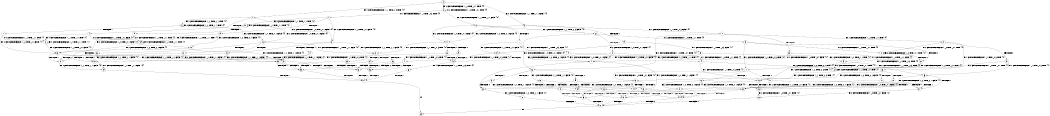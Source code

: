 digraph BCG {
size = "7, 10.5";
center = TRUE;
node [shape = circle];
0 [peripheries = 2];
0 -> 1 [label = "EX !1 !ATOMIC_EXCH_BRANCH (1, +1, TRUE, +0, 3, TRUE) !{0}"];
0 -> 2 [label = "EX !2 !ATOMIC_EXCH_BRANCH (1, +0, TRUE, +0, 1, TRUE) !{0}"];
0 -> 3 [label = "EX !0 !ATOMIC_EXCH_BRANCH (1, +1, TRUE, +1, 1, FALSE) !{0}"];
1 -> 4 [label = "TERMINATE !1"];
1 -> 5 [label = "EX !2 !ATOMIC_EXCH_BRANCH (1, +0, TRUE, +0, 1, FALSE) !{0}"];
1 -> 6 [label = "EX !0 !ATOMIC_EXCH_BRANCH (1, +1, TRUE, +1, 1, TRUE) !{0}"];
2 -> 7 [label = "EX !1 !ATOMIC_EXCH_BRANCH (1, +1, TRUE, +0, 3, TRUE) !{0}"];
2 -> 8 [label = "EX !0 !ATOMIC_EXCH_BRANCH (1, +1, TRUE, +1, 1, FALSE) !{0}"];
2 -> 2 [label = "EX !2 !ATOMIC_EXCH_BRANCH (1, +0, TRUE, +0, 1, TRUE) !{0}"];
3 -> 9 [label = "TERMINATE !0"];
3 -> 10 [label = "EX !1 !ATOMIC_EXCH_BRANCH (1, +1, TRUE, +0, 3, FALSE) !{0}"];
3 -> 11 [label = "EX !2 !ATOMIC_EXCH_BRANCH (1, +0, TRUE, +0, 1, FALSE) !{0}"];
4 -> 12 [label = "EX !2 !ATOMIC_EXCH_BRANCH (1, +0, TRUE, +0, 1, FALSE) !{1}"];
4 -> 13 [label = "EX !0 !ATOMIC_EXCH_BRANCH (1, +1, TRUE, +1, 1, TRUE) !{1}"];
5 -> 14 [label = "TERMINATE !1"];
5 -> 15 [label = "TERMINATE !2"];
5 -> 16 [label = "EX !0 !ATOMIC_EXCH_BRANCH (1, +1, TRUE, +1, 1, FALSE) !{0}"];
6 -> 17 [label = "TERMINATE !1"];
6 -> 18 [label = "EX !2 !ATOMIC_EXCH_BRANCH (1, +0, TRUE, +0, 1, FALSE) !{0}"];
6 -> 6 [label = "EX !0 !ATOMIC_EXCH_BRANCH (1, +1, TRUE, +1, 1, TRUE) !{0}"];
7 -> 19 [label = "TERMINATE !1"];
7 -> 20 [label = "EX !0 !ATOMIC_EXCH_BRANCH (1, +1, TRUE, +1, 1, TRUE) !{0}"];
7 -> 5 [label = "EX !2 !ATOMIC_EXCH_BRANCH (1, +0, TRUE, +0, 1, FALSE) !{0}"];
8 -> 21 [label = "TERMINATE !0"];
8 -> 22 [label = "EX !1 !ATOMIC_EXCH_BRANCH (1, +1, TRUE, +0, 3, FALSE) !{0}"];
8 -> 11 [label = "EX !2 !ATOMIC_EXCH_BRANCH (1, +0, TRUE, +0, 1, FALSE) !{0}"];
9 -> 23 [label = "EX !1 !ATOMIC_EXCH_BRANCH (1, +1, TRUE, +0, 3, FALSE) !{1}"];
9 -> 24 [label = "EX !2 !ATOMIC_EXCH_BRANCH (1, +0, TRUE, +0, 1, FALSE) !{1}"];
10 -> 25 [label = "TERMINATE !0"];
10 -> 26 [label = "EX !2 !ATOMIC_EXCH_BRANCH (1, +0, TRUE, +0, 1, FALSE) !{0}"];
10 -> 27 [label = "EX !1 !ATOMIC_EXCH_BRANCH (1, +0, TRUE, +1, 1, TRUE) !{0}"];
11 -> 28 [label = "TERMINATE !2"];
11 -> 29 [label = "TERMINATE !0"];
11 -> 16 [label = "EX !1 !ATOMIC_EXCH_BRANCH (1, +1, TRUE, +0, 3, TRUE) !{0}"];
12 -> 30 [label = "TERMINATE !2"];
12 -> 31 [label = "EX !0 !ATOMIC_EXCH_BRANCH (1, +1, TRUE, +1, 1, FALSE) !{1}"];
13 -> 32 [label = "EX !2 !ATOMIC_EXCH_BRANCH (1, +0, TRUE, +0, 1, FALSE) !{1}"];
13 -> 13 [label = "EX !0 !ATOMIC_EXCH_BRANCH (1, +1, TRUE, +1, 1, TRUE) !{1}"];
14 -> 30 [label = "TERMINATE !2"];
14 -> 31 [label = "EX !0 !ATOMIC_EXCH_BRANCH (1, +1, TRUE, +1, 1, FALSE) !{1}"];
15 -> 30 [label = "TERMINATE !1"];
15 -> 33 [label = "EX !0 !ATOMIC_EXCH_BRANCH (1, +1, TRUE, +1, 1, FALSE) !{1}"];
16 -> 34 [label = "TERMINATE !1"];
16 -> 35 [label = "TERMINATE !2"];
16 -> 36 [label = "TERMINATE !0"];
17 -> 13 [label = "EX !0 !ATOMIC_EXCH_BRANCH (1, +1, TRUE, +1, 1, TRUE) !{1}"];
17 -> 32 [label = "EX !2 !ATOMIC_EXCH_BRANCH (1, +0, TRUE, +0, 1, FALSE) !{1}"];
18 -> 37 [label = "TERMINATE !1"];
18 -> 38 [label = "TERMINATE !2"];
18 -> 16 [label = "EX !0 !ATOMIC_EXCH_BRANCH (1, +1, TRUE, +1, 1, FALSE) !{0}"];
19 -> 12 [label = "EX !2 !ATOMIC_EXCH_BRANCH (1, +0, TRUE, +0, 1, FALSE) !{1}"];
19 -> 39 [label = "EX !0 !ATOMIC_EXCH_BRANCH (1, +1, TRUE, +1, 1, TRUE) !{1}"];
20 -> 40 [label = "TERMINATE !1"];
20 -> 18 [label = "EX !2 !ATOMIC_EXCH_BRANCH (1, +0, TRUE, +0, 1, FALSE) !{0}"];
20 -> 20 [label = "EX !0 !ATOMIC_EXCH_BRANCH (1, +1, TRUE, +1, 1, TRUE) !{0}"];
21 -> 24 [label = "EX !2 !ATOMIC_EXCH_BRANCH (1, +0, TRUE, +0, 1, FALSE) !{1}"];
21 -> 41 [label = "EX !1 !ATOMIC_EXCH_BRANCH (1, +1, TRUE, +0, 3, FALSE) !{1}"];
22 -> 42 [label = "TERMINATE !0"];
22 -> 26 [label = "EX !2 !ATOMIC_EXCH_BRANCH (1, +0, TRUE, +0, 1, FALSE) !{0}"];
22 -> 43 [label = "EX !1 !ATOMIC_EXCH_BRANCH (1, +0, TRUE, +1, 1, TRUE) !{0}"];
23 -> 44 [label = "EX !2 !ATOMIC_EXCH_BRANCH (1, +0, TRUE, +0, 1, FALSE) !{1}"];
23 -> 45 [label = "EX !1 !ATOMIC_EXCH_BRANCH (1, +0, TRUE, +1, 1, TRUE) !{1}"];
24 -> 46 [label = "TERMINATE !2"];
24 -> 47 [label = "EX !1 !ATOMIC_EXCH_BRANCH (1, +1, TRUE, +0, 3, TRUE) !{1}"];
25 -> 45 [label = "EX !1 !ATOMIC_EXCH_BRANCH (1, +0, TRUE, +1, 1, TRUE) !{1}"];
25 -> 44 [label = "EX !2 !ATOMIC_EXCH_BRANCH (1, +0, TRUE, +0, 1, FALSE) !{1}"];
26 -> 48 [label = "TERMINATE !2"];
26 -> 49 [label = "TERMINATE !0"];
26 -> 50 [label = "EX !1 !ATOMIC_EXCH_BRANCH (1, +0, TRUE, +1, 1, FALSE) !{0}"];
27 -> 51 [label = "TERMINATE !0"];
27 -> 52 [label = "EX !2 !ATOMIC_EXCH_BRANCH (1, +0, TRUE, +0, 1, TRUE) !{0}"];
27 -> 53 [label = "EX !1 !ATOMIC_EXCH_BRANCH (1, +1, TRUE, +0, 3, TRUE) !{0}"];
28 -> 46 [label = "TERMINATE !0"];
28 -> 33 [label = "EX !1 !ATOMIC_EXCH_BRANCH (1, +1, TRUE, +0, 3, TRUE) !{1}"];
29 -> 46 [label = "TERMINATE !2"];
29 -> 47 [label = "EX !1 !ATOMIC_EXCH_BRANCH (1, +1, TRUE, +0, 3, TRUE) !{1}"];
30 -> 54 [label = "EX !0 !ATOMIC_EXCH_BRANCH (1, +1, TRUE, +1, 1, FALSE) !{2}"];
31 -> 55 [label = "TERMINATE !2"];
31 -> 56 [label = "TERMINATE !0"];
32 -> 57 [label = "TERMINATE !2"];
32 -> 31 [label = "EX !0 !ATOMIC_EXCH_BRANCH (1, +1, TRUE, +1, 1, FALSE) !{1}"];
33 -> 55 [label = "TERMINATE !1"];
33 -> 58 [label = "TERMINATE !0"];
34 -> 55 [label = "TERMINATE !2"];
34 -> 56 [label = "TERMINATE !0"];
35 -> 55 [label = "TERMINATE !1"];
35 -> 58 [label = "TERMINATE !0"];
36 -> 56 [label = "TERMINATE !1"];
36 -> 58 [label = "TERMINATE !2"];
37 -> 31 [label = "EX !0 !ATOMIC_EXCH_BRANCH (1, +1, TRUE, +1, 1, FALSE) !{1}"];
37 -> 57 [label = "TERMINATE !2"];
38 -> 33 [label = "EX !0 !ATOMIC_EXCH_BRANCH (1, +1, TRUE, +1, 1, FALSE) !{1}"];
38 -> 57 [label = "TERMINATE !1"];
39 -> 32 [label = "EX !2 !ATOMIC_EXCH_BRANCH (1, +0, TRUE, +0, 1, FALSE) !{1}"];
39 -> 39 [label = "EX !0 !ATOMIC_EXCH_BRANCH (1, +1, TRUE, +1, 1, TRUE) !{1}"];
40 -> 32 [label = "EX !2 !ATOMIC_EXCH_BRANCH (1, +0, TRUE, +0, 1, FALSE) !{1}"];
40 -> 39 [label = "EX !0 !ATOMIC_EXCH_BRANCH (1, +1, TRUE, +1, 1, TRUE) !{1}"];
41 -> 44 [label = "EX !2 !ATOMIC_EXCH_BRANCH (1, +0, TRUE, +0, 1, FALSE) !{1}"];
41 -> 59 [label = "EX !1 !ATOMIC_EXCH_BRANCH (1, +0, TRUE, +1, 1, TRUE) !{1}"];
42 -> 44 [label = "EX !2 !ATOMIC_EXCH_BRANCH (1, +0, TRUE, +0, 1, FALSE) !{1}"];
42 -> 59 [label = "EX !1 !ATOMIC_EXCH_BRANCH (1, +0, TRUE, +1, 1, TRUE) !{1}"];
43 -> 60 [label = "TERMINATE !0"];
43 -> 52 [label = "EX !2 !ATOMIC_EXCH_BRANCH (1, +0, TRUE, +0, 1, TRUE) !{0}"];
43 -> 61 [label = "EX !1 !ATOMIC_EXCH_BRANCH (1, +1, TRUE, +0, 3, TRUE) !{0}"];
44 -> 62 [label = "TERMINATE !2"];
44 -> 63 [label = "EX !1 !ATOMIC_EXCH_BRANCH (1, +0, TRUE, +1, 1, FALSE) !{1}"];
45 -> 64 [label = "EX !2 !ATOMIC_EXCH_BRANCH (1, +0, TRUE, +0, 1, TRUE) !{1}"];
45 -> 65 [label = "EX !1 !ATOMIC_EXCH_BRANCH (1, +1, TRUE, +0, 3, TRUE) !{1}"];
46 -> 66 [label = "EX !1 !ATOMIC_EXCH_BRANCH (1, +1, TRUE, +0, 3, TRUE) !{2}"];
47 -> 56 [label = "TERMINATE !1"];
47 -> 58 [label = "TERMINATE !2"];
48 -> 67 [label = "EX !1 !ATOMIC_EXCH_BRANCH (1, +0, TRUE, +1, 1, FALSE) !{1}"];
48 -> 62 [label = "TERMINATE !0"];
49 -> 63 [label = "EX !1 !ATOMIC_EXCH_BRANCH (1, +0, TRUE, +1, 1, FALSE) !{1}"];
49 -> 62 [label = "TERMINATE !2"];
50 -> 68 [label = "TERMINATE !1"];
50 -> 69 [label = "TERMINATE !2"];
50 -> 70 [label = "TERMINATE !0"];
51 -> 65 [label = "EX !1 !ATOMIC_EXCH_BRANCH (1, +1, TRUE, +0, 3, TRUE) !{1}"];
51 -> 64 [label = "EX !2 !ATOMIC_EXCH_BRANCH (1, +0, TRUE, +0, 1, TRUE) !{1}"];
52 -> 60 [label = "TERMINATE !0"];
52 -> 52 [label = "EX !2 !ATOMIC_EXCH_BRANCH (1, +0, TRUE, +0, 1, TRUE) !{0}"];
52 -> 61 [label = "EX !1 !ATOMIC_EXCH_BRANCH (1, +1, TRUE, +0, 3, TRUE) !{0}"];
53 -> 71 [label = "TERMINATE !1"];
53 -> 72 [label = "TERMINATE !0"];
53 -> 73 [label = "EX !2 !ATOMIC_EXCH_BRANCH (1, +0, TRUE, +0, 1, FALSE) !{0}"];
54 -> 74 [label = "TERMINATE !0"];
55 -> 74 [label = "TERMINATE !0"];
56 -> 74 [label = "TERMINATE !2"];
57 -> 54 [label = "EX !0 !ATOMIC_EXCH_BRANCH (1, +1, TRUE, +1, 1, FALSE) !{2}"];
58 -> 74 [label = "TERMINATE !1"];
59 -> 64 [label = "EX !2 !ATOMIC_EXCH_BRANCH (1, +0, TRUE, +0, 1, TRUE) !{1}"];
59 -> 75 [label = "EX !1 !ATOMIC_EXCH_BRANCH (1, +1, TRUE, +0, 3, TRUE) !{1}"];
60 -> 64 [label = "EX !2 !ATOMIC_EXCH_BRANCH (1, +0, TRUE, +0, 1, TRUE) !{1}"];
60 -> 75 [label = "EX !1 !ATOMIC_EXCH_BRANCH (1, +1, TRUE, +0, 3, TRUE) !{1}"];
61 -> 76 [label = "TERMINATE !1"];
61 -> 77 [label = "TERMINATE !0"];
61 -> 73 [label = "EX !2 !ATOMIC_EXCH_BRANCH (1, +0, TRUE, +0, 1, FALSE) !{0}"];
62 -> 78 [label = "EX !1 !ATOMIC_EXCH_BRANCH (1, +0, TRUE, +1, 1, FALSE) !{2}"];
63 -> 79 [label = "TERMINATE !1"];
63 -> 80 [label = "TERMINATE !2"];
64 -> 64 [label = "EX !2 !ATOMIC_EXCH_BRANCH (1, +0, TRUE, +0, 1, TRUE) !{1}"];
64 -> 75 [label = "EX !1 !ATOMIC_EXCH_BRANCH (1, +1, TRUE, +0, 3, TRUE) !{1}"];
65 -> 81 [label = "TERMINATE !1"];
65 -> 82 [label = "EX !2 !ATOMIC_EXCH_BRANCH (1, +0, TRUE, +0, 1, FALSE) !{1}"];
66 -> 74 [label = "TERMINATE !1"];
67 -> 83 [label = "TERMINATE !1"];
67 -> 80 [label = "TERMINATE !0"];
68 -> 83 [label = "TERMINATE !2"];
68 -> 79 [label = "TERMINATE !0"];
69 -> 83 [label = "TERMINATE !1"];
69 -> 80 [label = "TERMINATE !0"];
70 -> 79 [label = "TERMINATE !1"];
70 -> 80 [label = "TERMINATE !2"];
71 -> 81 [label = "TERMINATE !0"];
71 -> 84 [label = "EX !2 !ATOMIC_EXCH_BRANCH (1, +0, TRUE, +0, 1, FALSE) !{1}"];
72 -> 81 [label = "TERMINATE !1"];
72 -> 82 [label = "EX !2 !ATOMIC_EXCH_BRANCH (1, +0, TRUE, +0, 1, FALSE) !{1}"];
73 -> 68 [label = "TERMINATE !1"];
73 -> 69 [label = "TERMINATE !2"];
73 -> 70 [label = "TERMINATE !0"];
74 -> 85 [label = "exit"];
75 -> 86 [label = "TERMINATE !1"];
75 -> 82 [label = "EX !2 !ATOMIC_EXCH_BRANCH (1, +0, TRUE, +0, 1, FALSE) !{1}"];
76 -> 84 [label = "EX !2 !ATOMIC_EXCH_BRANCH (1, +0, TRUE, +0, 1, FALSE) !{1}"];
76 -> 86 [label = "TERMINATE !0"];
77 -> 82 [label = "EX !2 !ATOMIC_EXCH_BRANCH (1, +0, TRUE, +0, 1, FALSE) !{1}"];
77 -> 86 [label = "TERMINATE !1"];
78 -> 87 [label = "TERMINATE !1"];
79 -> 87 [label = "TERMINATE !2"];
80 -> 87 [label = "TERMINATE !1"];
81 -> 88 [label = "EX !2 !ATOMIC_EXCH_BRANCH (1, +0, TRUE, +0, 1, FALSE) !{2}"];
82 -> 79 [label = "TERMINATE !1"];
82 -> 80 [label = "TERMINATE !2"];
83 -> 87 [label = "TERMINATE !0"];
84 -> 83 [label = "TERMINATE !2"];
84 -> 79 [label = "TERMINATE !0"];
86 -> 88 [label = "EX !2 !ATOMIC_EXCH_BRANCH (1, +0, TRUE, +0, 1, FALSE) !{2}"];
87 -> 85 [label = "exit"];
88 -> 87 [label = "TERMINATE !2"];
}

